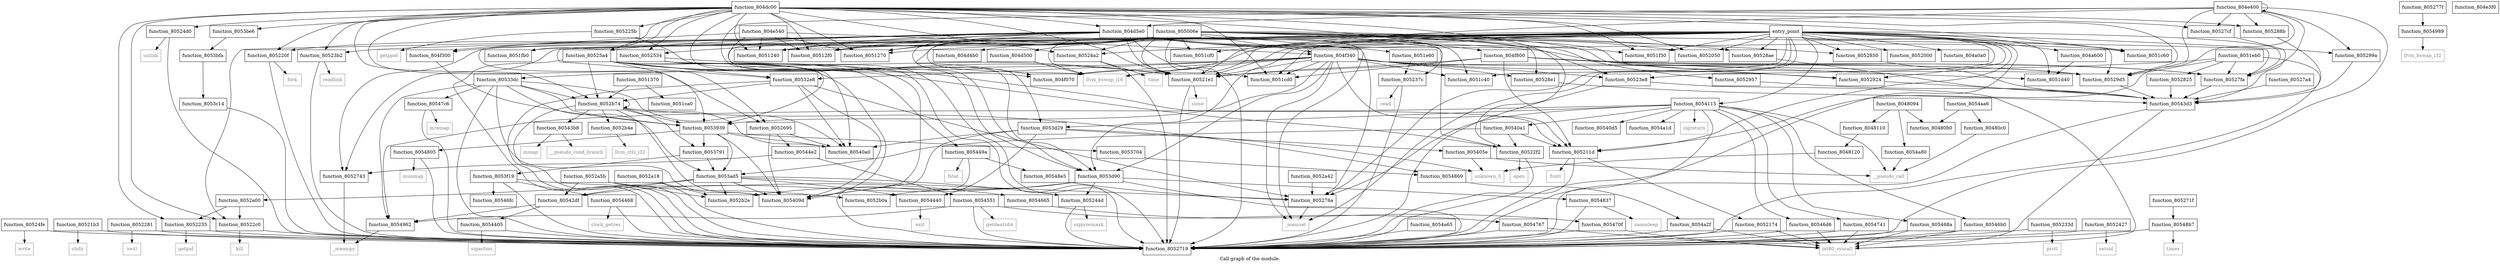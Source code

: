 digraph "Call graph of the module." {
  label="Call graph of the module.";
  node [shape=record];

  Node_function_8052427 [label="{function_8052427}"];
  Node_function_805288b [label="{function_805288b}"];
  Node_function_80528ae [label="{function_80528ae}"];
  Node_function_805244d [label="{function_805244d}"];
  Node_function_80528e1 [label="{function_80528e1}"];
  Node_function_8052924 [label="{function_8052924}"];
  Node_function_80524a2 [label="{function_80524a2}"];
  Node_function_8051eb0 [label="{function_8051eb0}"];
  Node_function_8051f30 [label="{function_8051f30}"];
  Node_function_80532e8 [label="{function_80532e8}"];
  Node_function_8052957 [label="{function_8052957}"];
  Node_function_80524d0 [label="{function_80524d0}"];
  Node_function_80524fe [label="{function_80524fe}"];
  Node_function_805299a [label="{function_805299a}"];
  Node_function_8052534 [label="{function_8052534}"];
  Node_function_80529d5 [label="{function_80529d5}"];
  Node_function_80525a4 [label="{function_80525a4}"];
  Node_function_8052695 [label="{function_8052695}"];
  Node_function_8052a00 [label="{function_8052a00}"];
  Node_function_8053704 [label="{function_8053704}"];
  Node_function_8052a18 [label="{function_8052a18}"];
  Node_function_8052719 [label="{function_8052719}"];
  Node_function_805271f [label="{function_805271f}"];
  Node_function_805237c [label="{function_805237c}"];
  Node_function_80527a4 [label="{function_80527a4}"];
  Node_function_8051fb0 [label="{function_8051fb0}"];
  Node_function_8052b4e [label="{function_8052b4e}"];
  Node_function_8052000 [label="{function_8052000}"];
  Node_function_8052050 [label="{function_8052050}"];
  Node_function_805211d [label="{function_805211d}"];
  Node_function_8052174 [label="{function_8052174}"];
  Node_function_80521b3 [label="{function_80521b3}"];
  Node_function_80521e1 [label="{function_80521e1}"];
  Node_function_805220f [label="{function_805220f}"];
  Node_function_8052235 [label="{function_8052235}"];
  Node_function_805225b [label="{function_805225b}"];
  Node_function_8052b2e [label="{function_8052b2e}"];
  Node_function_8052281 [label="{function_8052281}"];
  Node_function_80527cf [label="{function_80527cf}"];
  Node_function_80523b2 [label="{function_80523b2}"];
  Node_function_8052a42 [label="{function_8052a42}"];
  Node_function_8052a5b [label="{function_8052a5b}"];
  Node_function_8052743 [label="{function_8052743}"];
  Node_function_80527fa [label="{function_80527fa}"];
  Node_function_80522c0 [label="{function_80522c0}"];
  Node_function_80522f2 [label="{function_80522f2}"];
  Node_function_8052b74 [label="{function_8052b74}"];
  Node_function_805233d [label="{function_805233d}"];
  Node_function_805276a [label="{function_805276a}"];
  Node_function_8052b0a [label="{function_8052b0a}"];
  Node_function_805277f [label="{function_805277f}"];
  Node_function_80523e8 [label="{function_80523e8}"];
  Node_function_8052825 [label="{function_8052825}"];
  Node_function_80533dc [label="{function_80533dc}"];
  Node_function_8052850 [label="{function_8052850}"];
  Node_function_8054a2f [label="{function_8054a2f}"];
  Node_function_8054a65 [label="{function_8054a65}"];
  Node_function_8053791 [label="{function_8053791}"];
  Node_function_8053939 [label="{function_8053939}"];
  Node_function_8053ad5 [label="{function_8053ad5}"];
  Node_getdents64 [color="gray50", fontcolor="gray50", label="{getdents64}"];
  Node_mremap [color="gray50", fontcolor="gray50", label="{mremap}"];
  Node_munmap [color="gray50", fontcolor="gray50", label="{munmap}"];
  Node_nanosleep [color="gray50", fontcolor="gray50", label="{nanosleep}"];
  Node_times [color="gray50", fontcolor="gray50", label="{times}"];
  Node_function_8053be6 [label="{function_8053be6}"];
  Node_function_8053bfa [label="{function_8053bfa}"];
  Node_function_8053c14 [label="{function_8053c14}"];
  Node_function_8053d29 [label="{function_8053d29}"];
  Node_function_8053d90 [label="{function_8053d90}"];
  Node_function_8053f19 [label="{function_8053f19}"];
  Node_function_805405e [label="{function_805405e}"];
  Node_function_805409d [label="{function_805409d}"];
  Node_function_80540a0 [label="{function_80540a0}"];
  Node_function_80540a1 [label="{function_80540a1}"];
  Node_function_80540d5 [label="{function_80540d5}"];
  Node_function_8054115 [label="{function_8054115}"];
  Node_function_80542df [label="{function_80542df}"];
  Node_function_80543b8 [label="{function_80543b8}"];
  Node_function_80543d3 [label="{function_80543d3}"];
  Node_function_8054405 [label="{function_8054405}"];
  Node_function_8054440 [label="{function_8054440}"];
  Node_function_8054468 [label="{function_8054468}"];
  Node_function_805449a [label="{function_805449a}"];
  Node_function_80544e2 [label="{function_80544e2}"];
  Node_function_8054551 [label="{function_8054551}"];
  Node_function_8054665 [label="{function_8054665}"];
  Node_function_805468a [label="{function_805468a}"];
  Node_function_80546b0 [label="{function_80546b0}"];
  Node_function_80546d6 [label="{function_80546d6}"];
  Node_function_80546fc [label="{function_80546fc}"];
  Node_function_805470f [label="{function_805470f}"];
  Node_function_8054741 [label="{function_8054741}"];
  Node_function_8054767 [label="{function_8054767}"];
  Node_function_80547c6 [label="{function_80547c6}"];
  Node_function_8054805 [label="{function_8054805}"];
  Node_function_8054837 [label="{function_8054837}"];
  Node_function_8054869 [label="{function_8054869}"];
  Node_function_80548b7 [label="{function_80548b7}"];
  Node_function_80548e5 [label="{function_80548e5}"];
  Node_function_8054962 [label="{function_8054962}"];
  Node_function_8054989 [label="{function_8054989}"];
  Node_function_8054a1d [label="{function_8054a1d}"];
  Node_function_8054a80 [label="{function_8054a80}"];
  Node_function_8054aa6 [label="{function_8054aa6}"];
  Node_llvm_ctlz_i32 [color="gray50", fontcolor="gray50", label="{llvm_ctlz_i32}"];
  Node_llvm_bswap_i32 [color="gray50", fontcolor="gray50", label="{llvm_bswap_i32}"];
  Node__memset [color="gray50", fontcolor="gray50", label="{_memset}"];
  Node__memcpy [color="gray50", fontcolor="gray50", label="{_memcpy}"];
  Node_llvm_bswap_i16 [color="gray50", fontcolor="gray50", label="{llvm_bswap_i16}"];
  Node_unknown_0 [color="gray50", fontcolor="gray50", label="{unknown_0}"];
  Node_fcntl [color="gray50", fontcolor="gray50", label="{fcntl}"];
  Node_int80_syscall [color="gray50", fontcolor="gray50", label="{int80_syscall}"];
  Node_chdir [color="gray50", fontcolor="gray50", label="{chdir}"];
  Node_close [color="gray50", fontcolor="gray50", label="{close}"];
  Node_fork [color="gray50", fontcolor="gray50", label="{fork}"];
  Node_getpid [color="gray50", fontcolor="gray50", label="{getpid}"];
  Node_getppid [color="gray50", fontcolor="gray50", label="{getppid}"];
  Node_ioctl [color="gray50", fontcolor="gray50", label="{ioctl}"];
  Node_kill [color="gray50", fontcolor="gray50", label="{kill}"];
  Node_open [color="gray50", fontcolor="gray50", label="{open}"];
  Node_prctl [color="gray50", fontcolor="gray50", label="{prctl}"];
  Node_read [color="gray50", fontcolor="gray50", label="{read}"];
  Node_readlink [color="gray50", fontcolor="gray50", label="{readlink}"];
  Node_setsid [color="gray50", fontcolor="gray50", label="{setsid}"];
  Node_sigprocmask [color="gray50", fontcolor="gray50", label="{sigprocmask}"];
  Node_time [color="gray50", fontcolor="gray50", label="{time}"];
  Node_unlink [color="gray50", fontcolor="gray50", label="{unlink}"];
  Node_write [color="gray50", fontcolor="gray50", label="{write}"];
  Node_sigreturn [color="gray50", fontcolor="gray50", label="{sigreturn}"];
  Node_mmap [color="gray50", fontcolor="gray50", label="{mmap}"];
  Node_sigaction [color="gray50", fontcolor="gray50", label="{sigaction}"];
  Node_exit [color="gray50", fontcolor="gray50", label="{exit}"];
  Node_clock_getres [color="gray50", fontcolor="gray50", label="{clock_getres}"];
  Node_fstat [color="gray50", fontcolor="gray50", label="{fstat}"];
  Node___pseudo_call [color="gray50", fontcolor="gray50", label="{__pseudo_call}"];
  Node___pseudo_cond_branch [color="gray50", fontcolor="gray50", label="{__pseudo_cond_branch}"];
  Node_function_8048094 [label="{function_8048094}"];
  Node_function_80480b0 [label="{function_80480b0}"];
  Node_function_80480c0 [label="{function_80480c0}"];
  Node_function_8048110 [label="{function_8048110}"];
  Node_function_8048120 [label="{function_8048120}"];
  Node_entry_point [label="{entry_point}"];
  Node_function_804a0a0 [label="{function_804a0a0}"];
  Node_function_804a600 [label="{function_804a600}"];
  Node_function_804d4b0 [label="{function_804d4b0}"];
  Node_function_804d500 [label="{function_804d500}"];
  Node_function_804d5e0 [label="{function_804d5e0}"];
  Node_function_804dc00 [label="{function_804dc00}"];
  Node_function_804e3f0 [label="{function_804e3f0}"];
  Node_function_804e400 [label="{function_804e400}"];
  Node_function_804e540 [label="{function_804e540}"];
  Node_function_804f070 [label="{function_804f070}"];
  Node_function_804f300 [label="{function_804f300}"];
  Node_function_804f340 [label="{function_804f340}"];
  Node_function_804f800 [label="{function_804f800}"];
  Node_function_805006e [label="{function_805006e}"];
  Node_function_8051240 [label="{function_8051240}"];
  Node_function_8051270 [label="{function_8051270}"];
  Node_function_80512f0 [label="{function_80512f0}"];
  Node_function_8051370 [label="{function_8051370}"];
  Node_function_8051c40 [label="{function_8051c40}"];
  Node_function_8051c60 [label="{function_8051c60}"];
  Node_function_8051ca0 [label="{function_8051ca0}"];
  Node_function_8051cd0 [label="{function_8051cd0}"];
  Node_function_8051cf0 [label="{function_8051cf0}"];
  Node_function_8051d40 [label="{function_8051d40}"];
  Node_function_8051e60 [label="{function_8051e60}"];
  Node_function_8052427 -> Node_function_8052719;
  Node_function_8052427 -> Node_setsid;
  Node_function_805288b -> Node_function_80543d3;
  Node_function_80528ae -> Node_function_80543d3;
  Node_function_805244d -> Node_function_8052719;
  Node_function_805244d -> Node_sigprocmask;
  Node_function_80528e1 -> Node_function_80543d3;
  Node_function_8052924 -> Node_function_80543d3;
  Node_function_80524a2 -> Node_function_8052719;
  Node_function_80524a2 -> Node_time;
  Node_function_8051eb0 -> Node_function_80529d5;
  Node_function_8051eb0 -> Node_function_8052719;
  Node_function_8051eb0 -> Node_function_80521e1;
  Node_function_8051eb0 -> Node_function_80527fa;
  Node_function_8051eb0 -> Node_function_8052825;
  Node_function_80532e8 -> Node_function_8052719;
  Node_function_80532e8 -> Node_function_8052b74;
  Node_function_80532e8 -> Node_function_805276a;
  Node_function_80532e8 -> Node_function_805409d;
  Node_function_80532e8 -> Node_function_80540a0;
  Node_function_8052957 -> Node_function_80543d3;
  Node_function_80524d0 -> Node_function_8052719;
  Node_function_80524d0 -> Node_unlink;
  Node_function_80524fe -> Node_function_8052719;
  Node_function_80524fe -> Node_write;
  Node_function_805299a -> Node_function_80543d3;
  Node_function_8052534 -> Node_function_8052719;
  Node_function_8052534 -> Node_function_80521e1;
  Node_function_8052534 -> Node_function_8053939;
  Node_function_8052534 -> Node_function_805409d;
  Node_function_8052534 -> Node_function_80540a0;
  Node_function_80529d5 -> Node_function_80543d3;
  Node_function_80525a4 -> Node_function_80532e8;
  Node_function_80525a4 -> Node_function_8052719;
  Node_function_80525a4 -> Node_function_805211d;
  Node_function_80525a4 -> Node_function_80521e1;
  Node_function_80525a4 -> Node_function_80522f2;
  Node_function_80525a4 -> Node_function_8052b74;
  Node_function_80525a4 -> Node_function_8053939;
  Node_function_80525a4 -> Node_function_805409d;
  Node_function_80525a4 -> Node_function_805449a;
  Node_function_8052695 -> Node_function_805409d;
  Node_function_8052695 -> Node_function_80540a0;
  Node_function_8052695 -> Node_function_80544e2;
  Node_function_8052a00 -> Node_function_8052235;
  Node_function_8052a00 -> Node_function_80522c0;
  Node_function_8053704 -> Node_function_8054869;
  Node_function_8052a18 -> Node_function_8052719;
  Node_function_8052a18 -> Node_function_8052b2e;
  Node_function_805271f -> Node_function_80548b7;
  Node_function_805237c -> Node_function_8052719;
  Node_function_805237c -> Node_read;
  Node_function_80527a4 -> Node_function_80543d3;
  Node_function_8052b4e -> Node_llvm_ctlz_i32;
  Node_function_805211d -> Node_function_8052719;
  Node_function_805211d -> Node_function_8052174;
  Node_function_805211d -> Node_fcntl;
  Node_function_8052174 -> Node_function_8052719;
  Node_function_8052174 -> Node_int80_syscall;
  Node_function_80521b3 -> Node_function_8052719;
  Node_function_80521b3 -> Node_chdir;
  Node_function_80521e1 -> Node_function_8052719;
  Node_function_80521e1 -> Node_close;
  Node_function_805220f -> Node_function_8052719;
  Node_function_805220f -> Node_fork;
  Node_function_8052235 -> Node_function_8052719;
  Node_function_8052235 -> Node_getpid;
  Node_function_805225b -> Node_function_8052719;
  Node_function_805225b -> Node_getppid;
  Node_function_8052281 -> Node_function_8052719;
  Node_function_8052281 -> Node_ioctl;
  Node_function_80527cf -> Node_function_80543d3;
  Node_function_80523b2 -> Node_function_8052719;
  Node_function_80523b2 -> Node_readlink;
  Node_function_8052a42 -> Node_function_805276a;
  Node_function_8052a5b -> Node_function_8052719;
  Node_function_8052a5b -> Node_function_8052b2e;
  Node_function_8052a5b -> Node_function_8052b0a;
  Node_function_8052a5b -> Node_function_80542df;
  Node_function_8052743 -> Node__memcpy;
  Node_function_80527fa -> Node_function_80543d3;
  Node_function_80522c0 -> Node_function_8052719;
  Node_function_80522c0 -> Node_kill;
  Node_function_80522f2 -> Node_function_8052719;
  Node_function_80522f2 -> Node_open;
  Node_function_8052b74 -> Node_function_8052719;
  Node_function_8052b74 -> Node_function_8052b4e;
  Node_function_8052b74 -> Node_function_8052b74;
  Node_function_8052b74 -> Node_function_8053791;
  Node_function_8052b74 -> Node_function_8053939;
  Node_function_8052b74 -> Node_function_805409d;
  Node_function_8052b74 -> Node_function_80540a0;
  Node_function_8052b74 -> Node_function_80543b8;
  Node_function_8052b74 -> Node_function_8054869;
  Node_function_805233d -> Node_function_8052719;
  Node_function_805233d -> Node_prctl;
  Node_function_805276a -> Node__memset;
  Node_function_805277f -> Node_function_8054989;
  Node_function_80523e8 -> Node_function_8052719;
  Node_function_80523e8 -> Node_int80_syscall;
  Node_function_8052825 -> Node_function_80543d3;
  Node_function_80533dc -> Node_function_8052719;
  Node_function_80533dc -> Node_function_8052b74;
  Node_function_80533dc -> Node_function_8053939;
  Node_function_80533dc -> Node_function_8053ad5;
  Node_function_80533dc -> Node_function_805409d;
  Node_function_80533dc -> Node_function_80540a0;
  Node_function_80533dc -> Node_function_80547c6;
  Node_function_80533dc -> Node_function_8054962;
  Node_function_8052850 -> Node_function_80543d3;
  Node_function_8054a2f -> Node_function_8052719;
  Node_function_8054a2f -> Node_int80_syscall;
  Node_function_8054a65 -> Node_function_8052719;
  Node_function_8053791 -> Node_function_8053ad5;
  Node_function_8053791 -> Node_function_8053f19;
  Node_function_8053939 -> Node_function_8053704;
  Node_function_8053939 -> Node_function_8053791;
  Node_function_8053939 -> Node_function_8053ad5;
  Node_function_8053939 -> Node_function_805409d;
  Node_function_8053939 -> Node_function_80540a0;
  Node_function_8053939 -> Node_function_8054805;
  Node_function_8053ad5 -> Node_function_805244d;
  Node_function_8053ad5 -> Node_function_8052a00;
  Node_function_8053ad5 -> Node_function_8052b2e;
  Node_function_8053ad5 -> Node_function_805276a;
  Node_function_8053ad5 -> Node_function_805409d;
  Node_function_8053ad5 -> Node_function_80542df;
  Node_function_8053ad5 -> Node_function_8054440;
  Node_function_8053be6 -> Node_function_8053bfa;
  Node_function_8053bfa -> Node_function_8053c14;
  Node_function_8053c14 -> Node_function_8052719;
  Node_function_8053d29 -> Node_function_805405e;
  Node_function_8053d29 -> Node_function_805409d;
  Node_function_8053d29 -> Node_function_80540a0;
  Node_function_8053d29 -> Node_function_8054440;
  Node_function_8053d29 -> Node_unknown_0;
  Node_function_8053d90 -> Node_function_805244d;
  Node_function_8053d90 -> Node_function_8052719;
  Node_function_8053d90 -> Node_function_8052b2e;
  Node_function_8053d90 -> Node_function_8052b0a;
  Node_function_8053d90 -> Node_function_80542df;
  Node_function_8053d90 -> Node_function_8054837;
  Node_function_8053f19 -> Node_function_8052719;
  Node_function_8053f19 -> Node_function_8054468;
  Node_function_8053f19 -> Node_function_8054665;
  Node_function_8053f19 -> Node_function_80546fc;
  Node_function_805405e -> Node_unknown_0;
  Node_function_805405e -> Node___pseudo_call;
  Node_function_80540a1 -> Node_function_805211d;
  Node_function_80540a1 -> Node_function_80522f2;
  Node_function_80540a1 -> Node_function_8053ad5;
  Node_function_8054115 -> Node_function_8052719;
  Node_function_8054115 -> Node_function_805276a;
  Node_function_8054115 -> Node_function_8053d29;
  Node_function_8054115 -> Node_function_80540a1;
  Node_function_8054115 -> Node_function_80540d5;
  Node_function_8054115 -> Node_function_805468a;
  Node_function_8054115 -> Node_function_80546b0;
  Node_function_8054115 -> Node_function_80546d6;
  Node_function_8054115 -> Node_function_8054741;
  Node_function_8054115 -> Node_function_8054962;
  Node_function_8054115 -> Node_function_8054a1d;
  Node_function_8054115 -> Node_sigreturn;
  Node_function_8054115 -> Node___pseudo_call;
  Node_function_80542df -> Node_function_8054405;
  Node_function_80542df -> Node_function_8054962;
  Node_function_80543b8 -> Node_mmap;
  Node_function_80543b8 -> Node___pseudo_cond_branch;
  Node_function_80543d3 -> Node_function_8052719;
  Node_function_80543d3 -> Node_int80_syscall;
  Node_function_8054405 -> Node_function_8052719;
  Node_function_8054405 -> Node_sigaction;
  Node_function_8054440 -> Node_exit;
  Node_function_8054468 -> Node_function_8052719;
  Node_function_8054468 -> Node_clock_getres;
  Node_function_805449a -> Node_function_8052719;
  Node_function_805449a -> Node_function_80548e5;
  Node_function_805449a -> Node_fstat;
  Node_function_80544e2 -> Node_function_8052743;
  Node_function_80544e2 -> Node_function_8054551;
  Node_function_8054551 -> Node_function_8052719;
  Node_function_8054551 -> Node_getdents64;
  Node_function_8054551 -> Node_function_8054767;
  Node_function_8054551 -> Node_function_8054962;
  Node_function_8054665 -> Node_function_805470f;
  Node_function_805468a -> Node_function_8052719;
  Node_function_805468a -> Node_int80_syscall;
  Node_function_80546b0 -> Node_function_8052719;
  Node_function_80546b0 -> Node_int80_syscall;
  Node_function_80546d6 -> Node_function_8052719;
  Node_function_80546d6 -> Node_int80_syscall;
  Node_function_805470f -> Node_function_8052719;
  Node_function_805470f -> Node_int80_syscall;
  Node_function_8054741 -> Node_function_8052719;
  Node_function_8054741 -> Node_int80_syscall;
  Node_function_8054767 -> Node_function_8052719;
  Node_function_8054767 -> Node_int80_syscall;
  Node_function_80547c6 -> Node_function_8052719;
  Node_function_80547c6 -> Node_mremap;
  Node_function_8054805 -> Node_function_8052719;
  Node_function_8054805 -> Node_munmap;
  Node_function_8054837 -> Node_function_8052719;
  Node_function_8054837 -> Node_nanosleep;
  Node_function_8054869 -> Node_function_8054a2f;
  Node_function_80548b7 -> Node_function_8052719;
  Node_function_80548b7 -> Node_times;
  Node_function_80548e5 -> Node_function_805276a;
  Node_function_8054962 -> Node__memcpy;
  Node_function_8054989 -> Node_llvm_bswap_i32;
  Node_function_8054a80 -> Node___pseudo_call;
  Node_function_8054aa6 -> Node_function_80480b0;
  Node_function_8054aa6 -> Node_function_80480c0;
  Node_function_8048094 -> Node_function_8054a80;
  Node_function_8048094 -> Node_function_80480b0;
  Node_function_8048094 -> Node_function_8048110;
  Node_function_80480c0 -> Node___pseudo_call;
  Node_function_8048110 -> Node_function_8048120;
  Node_function_8048120 -> Node_unknown_0;
  Node_entry_point -> Node_function_80528ae;
  Node_entry_point -> Node_function_8052924;
  Node_entry_point -> Node_function_80524a2;
  Node_entry_point -> Node_function_8051f30;
  Node_entry_point -> Node_function_80532e8;
  Node_entry_point -> Node_function_805299a;
  Node_entry_point -> Node_function_80529d5;
  Node_entry_point -> Node_function_8052719;
  Node_entry_point -> Node_function_8051fb0;
  Node_entry_point -> Node_function_8052000;
  Node_entry_point -> Node_function_8052050;
  Node_entry_point -> Node_function_805211d;
  Node_entry_point -> Node_function_80521e1;
  Node_entry_point -> Node_function_8052743;
  Node_entry_point -> Node_function_80527fa;
  Node_entry_point -> Node_function_805276a;
  Node_entry_point -> Node_function_80523e8;
  Node_entry_point -> Node_function_8052850;
  Node_entry_point -> Node_function_8053d90;
  Node_entry_point -> Node_function_8054115;
  Node_entry_point -> Node__memset;
  Node_entry_point -> Node_llvm_bswap_i16;
  Node_entry_point -> Node_function_804a0a0;
  Node_entry_point -> Node_function_804a600;
  Node_entry_point -> Node_function_804f070;
  Node_entry_point -> Node_function_8051240;
  Node_entry_point -> Node_function_8051270;
  Node_entry_point -> Node_function_80512f0;
  Node_entry_point -> Node_function_8051c40;
  Node_entry_point -> Node_function_8051c60;
  Node_entry_point -> Node_function_8051cd0;
  Node_entry_point -> Node_function_8051cf0;
  Node_entry_point -> Node_function_8051d40;
  Node_function_804a600 -> Node_function_8051d40;
  Node_function_804d500 -> Node_llvm_bswap_i16;
  Node_function_804d5e0 -> Node_function_8051f30;
  Node_function_804d5e0 -> Node_function_8052534;
  Node_function_804d5e0 -> Node_function_80525a4;
  Node_function_804d5e0 -> Node_function_8052695;
  Node_function_804d5e0 -> Node_function_8052050;
  Node_function_804d5e0 -> Node_function_80521e1;
  Node_function_804d5e0 -> Node_function_80523b2;
  Node_function_804d5e0 -> Node_function_80522c0;
  Node_function_804d5e0 -> Node_function_80522f2;
  Node_function_804d5e0 -> Node_function_805276a;
  Node_function_804d5e0 -> Node_function_8053d90;
  Node_function_804d5e0 -> Node_llvm_bswap_i16;
  Node_function_804d5e0 -> Node_function_8051240;
  Node_function_804d5e0 -> Node_function_8051270;
  Node_function_804d5e0 -> Node_function_80512f0;
  Node_function_804d5e0 -> Node_function_8051c40;
  Node_function_804d5e0 -> Node_function_8051c60;
  Node_function_804d5e0 -> Node_function_8051cd0;
  Node_function_804d5e0 -> Node_function_8051d40;
  Node_function_804d5e0 -> Node_function_8051e60;
  Node_function_804dc00 -> Node_function_805288b;
  Node_function_804dc00 -> Node_function_80524a2;
  Node_function_804dc00 -> Node_function_8051f30;
  Node_function_804dc00 -> Node_function_80524d0;
  Node_function_804dc00 -> Node_function_8052534;
  Node_function_804dc00 -> Node_function_80529d5;
  Node_function_804dc00 -> Node_function_80525a4;
  Node_function_804dc00 -> Node_function_8052695;
  Node_function_804dc00 -> Node_function_805237c;
  Node_function_804dc00 -> Node_function_8051fb0;
  Node_function_804dc00 -> Node_function_8052050;
  Node_function_804dc00 -> Node_function_80521e1;
  Node_function_804dc00 -> Node_function_805220f;
  Node_function_804dc00 -> Node_function_8052235;
  Node_function_804dc00 -> Node_function_805225b;
  Node_function_804dc00 -> Node_function_80527cf;
  Node_function_804dc00 -> Node_function_80523b2;
  Node_function_804dc00 -> Node_function_80522c0;
  Node_function_804dc00 -> Node_function_80522f2;
  Node_function_804dc00 -> Node_function_8052b74;
  Node_function_804dc00 -> Node_function_8053be6;
  Node_function_804dc00 -> Node_function_8053d90;
  Node_function_804dc00 -> Node_function_804d5e0;
  Node_function_804dc00 -> Node_function_8051240;
  Node_function_804dc00 -> Node_function_8051270;
  Node_function_804dc00 -> Node_function_80512f0;
  Node_function_804dc00 -> Node_function_8051c60;
  Node_function_804dc00 -> Node_function_8051cd0;
  Node_function_804e400 -> Node_function_805288b;
  Node_function_804e400 -> Node_function_805299a;
  Node_function_804e400 -> Node_function_80529d5;
  Node_function_804e400 -> Node_function_8052719;
  Node_function_804e400 -> Node_function_805211d;
  Node_function_804e400 -> Node_function_80521e1;
  Node_function_804e400 -> Node_function_80527cf;
  Node_function_804e400 -> Node_function_80527fa;
  Node_function_804e400 -> Node_function_8053d90;
  Node_function_804e400 -> Node_function_804d5e0;
  Node_function_804e400 -> Node_function_804e400;
  Node_function_804e540 -> Node_function_804f070;
  Node_function_804e540 -> Node_function_804f300;
  Node_function_804e540 -> Node_function_804f340;
  Node_function_804e540 -> Node_function_8051240;
  Node_function_804e540 -> Node_function_8051270;
  Node_function_804e540 -> Node_function_80512f0;
  Node_function_804f300 -> Node_function_8053939;
  Node_function_804f340 -> Node_function_80528e1;
  Node_function_804f340 -> Node_function_8052924;
  Node_function_804f340 -> Node_function_80532e8;
  Node_function_804f340 -> Node_function_80529d5;
  Node_function_804f340 -> Node_function_805211d;
  Node_function_804f340 -> Node_function_80521e1;
  Node_function_804f340 -> Node_function_80527fa;
  Node_function_804f340 -> Node_function_80523e8;
  Node_function_804f340 -> Node_function_80533dc;
  Node_function_804f340 -> Node_function_8053939;
  Node_function_804f340 -> Node_function_8053d90;
  Node_function_804f340 -> Node__memset;
  Node_function_804f340 -> Node_llvm_bswap_i16;
  Node_function_804f340 -> Node_function_804f070;
  Node_function_804f340 -> Node_function_8051c40;
  Node_function_804f340 -> Node_function_8051cd0;
  Node_function_804f800 -> Node_function_80529d5;
  Node_function_804f800 -> Node_function_805211d;
  Node_function_804f800 -> Node_function_80521e1;
  Node_function_804f800 -> Node_function_80527fa;
  Node_function_804f800 -> Node_function_8051cd0;
  Node_function_805006e -> Node_function_80528ae;
  Node_function_805006e -> Node_function_80528e1;
  Node_function_805006e -> Node_function_8052924;
  Node_function_805006e -> Node_function_80524a2;
  Node_function_805006e -> Node_function_8052957;
  Node_function_805006e -> Node_function_80529d5;
  Node_function_805006e -> Node_function_8052719;
  Node_function_805006e -> Node_function_80521e1;
  Node_function_805006e -> Node_function_805220f;
  Node_function_805006e -> Node_function_8052743;
  Node_function_805006e -> Node_function_80527fa;
  Node_function_805006e -> Node_function_80523e8;
  Node_function_805006e -> Node_function_8052850;
  Node_function_805006e -> Node_function_8053d29;
  Node_function_805006e -> Node__memset;
  Node_function_805006e -> Node_llvm_bswap_i16;
  Node_function_805006e -> Node_function_804d4b0;
  Node_function_805006e -> Node_function_804d500;
  Node_function_805006e -> Node_function_804f070;
  Node_function_805006e -> Node_function_804f300;
  Node_function_805006e -> Node_function_804f340;
  Node_function_805006e -> Node_function_804f800;
  Node_function_805006e -> Node_function_8051240;
  Node_function_805006e -> Node_function_8051270;
  Node_function_805006e -> Node_function_80512f0;
  Node_function_805006e -> Node_function_8051cf0;
  Node_function_8051370 -> Node_function_8052b74;
  Node_function_8051370 -> Node_function_8051ca0;
  Node_function_8051e60 -> Node_function_805237c;
}

